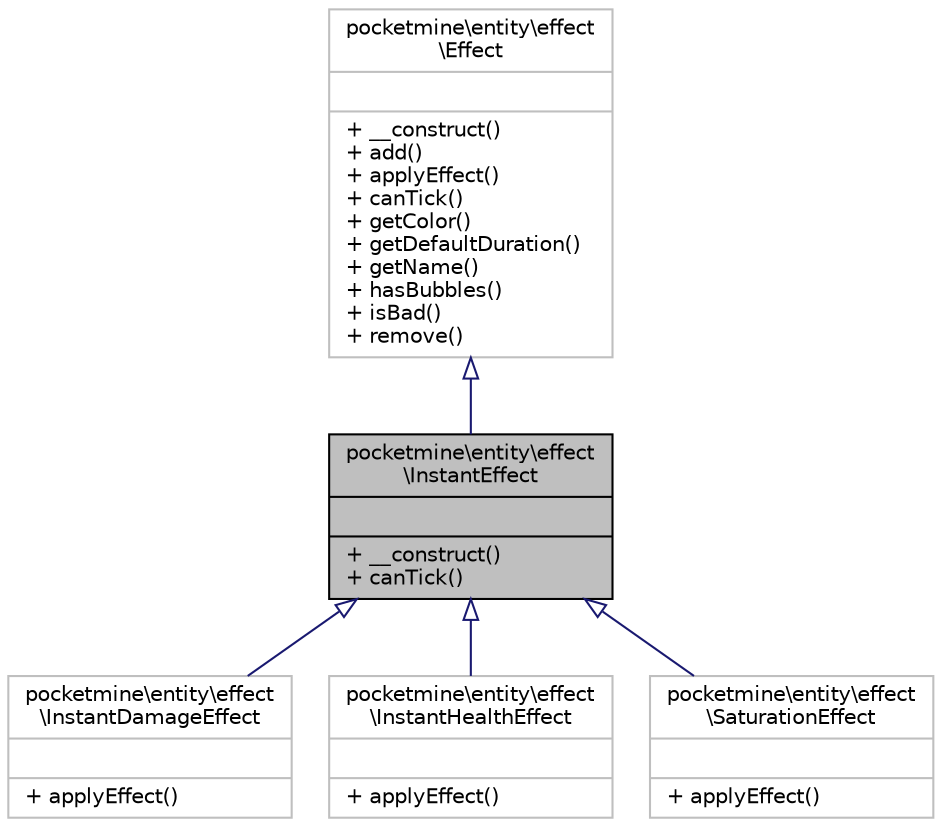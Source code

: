 digraph "pocketmine\entity\effect\InstantEffect"
{
 // INTERACTIVE_SVG=YES
 // LATEX_PDF_SIZE
  edge [fontname="Helvetica",fontsize="10",labelfontname="Helvetica",labelfontsize="10"];
  node [fontname="Helvetica",fontsize="10",shape=record];
  Node1 [label="{pocketmine\\entity\\effect\l\\InstantEffect\n||+ __construct()\l+ canTick()\l}",height=0.2,width=0.4,color="black", fillcolor="grey75", style="filled", fontcolor="black",tooltip=" "];
  Node2 -> Node1 [dir="back",color="midnightblue",fontsize="10",style="solid",arrowtail="onormal",fontname="Helvetica"];
  Node2 [label="{pocketmine\\entity\\effect\l\\Effect\n||+ __construct()\l+ add()\l+ applyEffect()\l+ canTick()\l+ getColor()\l+ getDefaultDuration()\l+ getName()\l+ hasBubbles()\l+ isBad()\l+ remove()\l}",height=0.2,width=0.4,color="grey75", fillcolor="white", style="filled",URL="$d0/d37/classpocketmine_1_1entity_1_1effect_1_1_effect.html",tooltip=" "];
  Node1 -> Node3 [dir="back",color="midnightblue",fontsize="10",style="solid",arrowtail="onormal",fontname="Helvetica"];
  Node3 [label="{pocketmine\\entity\\effect\l\\InstantDamageEffect\n||+ applyEffect()\l}",height=0.2,width=0.4,color="grey75", fillcolor="white", style="filled",URL="$d5/d8c/classpocketmine_1_1entity_1_1effect_1_1_instant_damage_effect.html",tooltip=" "];
  Node1 -> Node4 [dir="back",color="midnightblue",fontsize="10",style="solid",arrowtail="onormal",fontname="Helvetica"];
  Node4 [label="{pocketmine\\entity\\effect\l\\InstantHealthEffect\n||+ applyEffect()\l}",height=0.2,width=0.4,color="grey75", fillcolor="white", style="filled",URL="$d1/d3e/classpocketmine_1_1entity_1_1effect_1_1_instant_health_effect.html",tooltip=" "];
  Node1 -> Node5 [dir="back",color="midnightblue",fontsize="10",style="solid",arrowtail="onormal",fontname="Helvetica"];
  Node5 [label="{pocketmine\\entity\\effect\l\\SaturationEffect\n||+ applyEffect()\l}",height=0.2,width=0.4,color="grey75", fillcolor="white", style="filled",URL="$d2/d3b/classpocketmine_1_1entity_1_1effect_1_1_saturation_effect.html",tooltip=" "];
}
